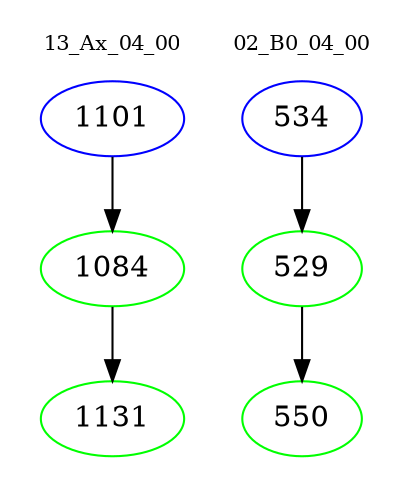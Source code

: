 digraph{
subgraph cluster_0 {
color = white
label = "13_Ax_04_00";
fontsize=10;
T0_1101 [label="1101", color="blue"]
T0_1101 -> T0_1084 [color="black"]
T0_1084 [label="1084", color="green"]
T0_1084 -> T0_1131 [color="black"]
T0_1131 [label="1131", color="green"]
}
subgraph cluster_1 {
color = white
label = "02_B0_04_00";
fontsize=10;
T1_534 [label="534", color="blue"]
T1_534 -> T1_529 [color="black"]
T1_529 [label="529", color="green"]
T1_529 -> T1_550 [color="black"]
T1_550 [label="550", color="green"]
}
}
